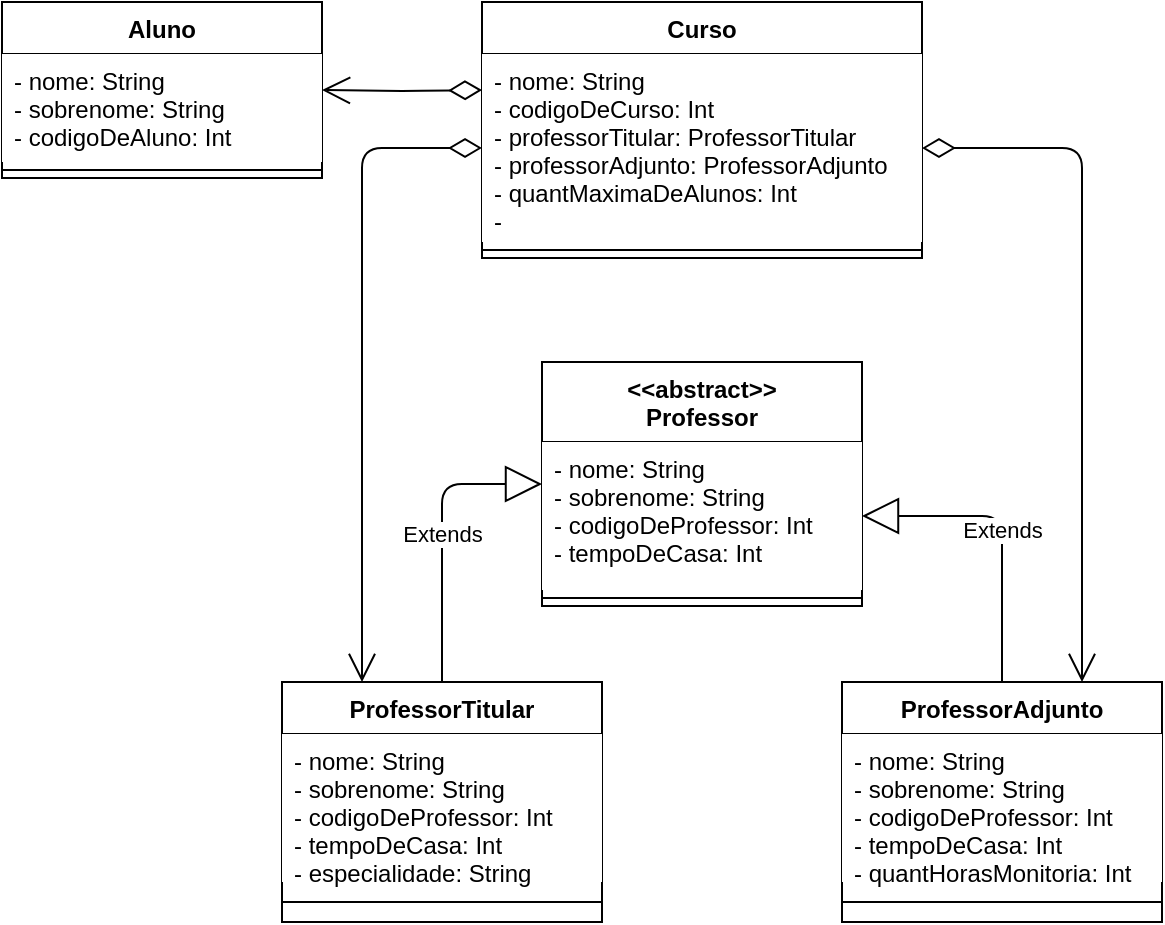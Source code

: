 <mxfile version="13.7.5" type="device"><diagram id="C5RBs43oDa-KdzZeNtuy" name="Page-1"><mxGraphModel dx="844" dy="492" grid="1" gridSize="10" guides="0" tooltips="1" connect="1" arrows="1" fold="1" page="1" pageScale="1" pageWidth="827" pageHeight="1169" math="0" shadow="0"><root><mxCell id="WIyWlLk6GJQsqaUBKTNV-0"/><mxCell id="WIyWlLk6GJQsqaUBKTNV-1" parent="WIyWlLk6GJQsqaUBKTNV-0"/><mxCell id="2qhh8JdvaFWv3G7_nNXt-10" value="&lt;&lt;abstract&gt;&gt;&#10;Professor" style="swimlane;fontStyle=1;align=center;verticalAlign=top;childLayout=stackLayout;horizontal=1;startSize=40;horizontalStack=0;resizeParent=1;resizeParentMax=0;resizeLast=0;collapsible=1;marginBottom=0;" parent="WIyWlLk6GJQsqaUBKTNV-1" vertex="1"><mxGeometry x="290" y="310" width="160" height="122" as="geometry"/></mxCell><mxCell id="2qhh8JdvaFWv3G7_nNXt-11" value="- nome: String&#10;- sobrenome: String&#10;- codigoDeProfessor: Int&#10;- tempoDeCasa: Int" style="text;strokeColor=none;align=left;verticalAlign=top;spacingLeft=4;spacingRight=4;overflow=hidden;rotatable=0;points=[[0,0.5],[1,0.5]];portConstraint=eastwest;fillColor=#ffffff;" parent="2qhh8JdvaFWv3G7_nNXt-10" vertex="1"><mxGeometry y="40" width="160" height="74" as="geometry"/></mxCell><mxCell id="2qhh8JdvaFWv3G7_nNXt-12" value="" style="line;strokeWidth=1;fillColor=none;align=left;verticalAlign=middle;spacingTop=-1;spacingLeft=3;spacingRight=3;rotatable=0;labelPosition=right;points=[];portConstraint=eastwest;" parent="2qhh8JdvaFWv3G7_nNXt-10" vertex="1"><mxGeometry y="114" width="160" height="8" as="geometry"/></mxCell><mxCell id="6Tx9JxIIro4UoVuHAUKh-15" value="ProfessorTitular" style="swimlane;fontStyle=1;align=center;verticalAlign=top;childLayout=stackLayout;horizontal=1;startSize=26;horizontalStack=0;resizeParent=1;resizeParentMax=0;resizeLast=0;collapsible=1;marginBottom=0;" vertex="1" parent="WIyWlLk6GJQsqaUBKTNV-1"><mxGeometry x="160" y="470" width="160" height="120" as="geometry"/></mxCell><mxCell id="6Tx9JxIIro4UoVuHAUKh-16" value="- nome: String&#10;- sobrenome: String&#10;- codigoDeProfessor: Int&#10;- tempoDeCasa: Int&#10;- especialidade: String" style="text;strokeColor=none;align=left;verticalAlign=top;spacingLeft=4;spacingRight=4;overflow=hidden;rotatable=0;points=[[0,0.5],[1,0.5]];portConstraint=eastwest;fillColor=#ffffff;" vertex="1" parent="6Tx9JxIIro4UoVuHAUKh-15"><mxGeometry y="26" width="160" height="74" as="geometry"/></mxCell><mxCell id="6Tx9JxIIro4UoVuHAUKh-17" value="" style="line;strokeWidth=1;fillColor=none;align=left;verticalAlign=middle;spacingTop=-1;spacingLeft=3;spacingRight=3;rotatable=0;labelPosition=right;points=[];portConstraint=eastwest;" vertex="1" parent="6Tx9JxIIro4UoVuHAUKh-15"><mxGeometry y="100" width="160" height="20" as="geometry"/></mxCell><mxCell id="6Tx9JxIIro4UoVuHAUKh-18" value="ProfessorAdjunto" style="swimlane;fontStyle=1;align=center;verticalAlign=top;childLayout=stackLayout;horizontal=1;startSize=26;horizontalStack=0;resizeParent=1;resizeParentMax=0;resizeLast=0;collapsible=1;marginBottom=0;" vertex="1" parent="WIyWlLk6GJQsqaUBKTNV-1"><mxGeometry x="440" y="470" width="160" height="120" as="geometry"/></mxCell><mxCell id="6Tx9JxIIro4UoVuHAUKh-19" value="- nome: String&#10;- sobrenome: String&#10;- codigoDeProfessor: Int&#10;- tempoDeCasa: Int&#10;- quantHorasMonitoria: Int" style="text;strokeColor=none;align=left;verticalAlign=top;spacingLeft=4;spacingRight=4;overflow=hidden;rotatable=0;points=[[0,0.5],[1,0.5]];portConstraint=eastwest;fillColor=#ffffff;" vertex="1" parent="6Tx9JxIIro4UoVuHAUKh-18"><mxGeometry y="26" width="160" height="74" as="geometry"/></mxCell><mxCell id="6Tx9JxIIro4UoVuHAUKh-20" value="" style="line;strokeWidth=1;fillColor=none;align=left;verticalAlign=middle;spacingTop=-1;spacingLeft=3;spacingRight=3;rotatable=0;labelPosition=right;points=[];portConstraint=eastwest;" vertex="1" parent="6Tx9JxIIro4UoVuHAUKh-18"><mxGeometry y="100" width="160" height="20" as="geometry"/></mxCell><mxCell id="6Tx9JxIIro4UoVuHAUKh-21" value="Extends" style="endArrow=block;endSize=16;endFill=0;html=1;entryX=0;entryY=0.5;entryDx=0;entryDy=0;exitX=0.5;exitY=0;exitDx=0;exitDy=0;" edge="1" parent="WIyWlLk6GJQsqaUBKTNV-1" source="6Tx9JxIIro4UoVuHAUKh-15" target="2qhh8JdvaFWv3G7_nNXt-10"><mxGeometry width="160" relative="1" as="geometry"><mxPoint x="200" y="450" as="sourcePoint"/><mxPoint x="360" y="450" as="targetPoint"/><Array as="points"><mxPoint x="240" y="371"/></Array></mxGeometry></mxCell><mxCell id="6Tx9JxIIro4UoVuHAUKh-22" value="Extends" style="endArrow=block;endSize=16;endFill=0;html=1;entryX=1;entryY=0.5;entryDx=0;entryDy=0;exitX=0.5;exitY=0;exitDx=0;exitDy=0;" edge="1" parent="WIyWlLk6GJQsqaUBKTNV-1" source="6Tx9JxIIro4UoVuHAUKh-18" target="2qhh8JdvaFWv3G7_nNXt-11"><mxGeometry width="160" relative="1" as="geometry"><mxPoint x="480" y="420" as="sourcePoint"/><mxPoint x="640" y="420" as="targetPoint"/><Array as="points"><mxPoint x="520" y="387"/></Array></mxGeometry></mxCell><mxCell id="2qhh8JdvaFWv3G7_nNXt-0" value="Curso" style="swimlane;fontStyle=1;align=center;verticalAlign=top;childLayout=stackLayout;horizontal=1;startSize=26;horizontalStack=0;resizeParent=1;resizeParentMax=0;resizeLast=0;collapsible=1;marginBottom=0;" parent="WIyWlLk6GJQsqaUBKTNV-1" vertex="1"><mxGeometry x="260" y="130" width="220" height="128" as="geometry"/></mxCell><mxCell id="2qhh8JdvaFWv3G7_nNXt-1" value="- nome: String&#10;- codigoDeCurso: Int&#10;- professorTitular: ProfessorTitular&#10;- professorAdjunto: ProfessorAdjunto&#10;- quantMaximaDeAlunos: Int&#10;- &#10;" style="text;strokeColor=none;align=left;verticalAlign=top;spacingLeft=4;spacingRight=4;overflow=hidden;rotatable=0;points=[[0,0.5],[1,0.5]];portConstraint=eastwest;fillColor=#ffffff;" parent="2qhh8JdvaFWv3G7_nNXt-0" vertex="1"><mxGeometry y="26" width="220" height="94" as="geometry"/></mxCell><mxCell id="2qhh8JdvaFWv3G7_nNXt-2" value="" style="line;strokeWidth=1;fillColor=none;align=left;verticalAlign=middle;spacingTop=-1;spacingLeft=3;spacingRight=3;rotatable=0;labelPosition=right;points=[];portConstraint=eastwest;" parent="2qhh8JdvaFWv3G7_nNXt-0" vertex="1"><mxGeometry y="120" width="220" height="8" as="geometry"/></mxCell><mxCell id="6Tx9JxIIro4UoVuHAUKh-23" value="" style="endArrow=open;html=1;endSize=12;startArrow=diamondThin;startSize=14;startFill=0;edgeStyle=orthogonalEdgeStyle;align=left;verticalAlign=bottom;exitX=0;exitY=0.5;exitDx=0;exitDy=0;entryX=0.25;entryY=0;entryDx=0;entryDy=0;" edge="1" parent="WIyWlLk6GJQsqaUBKTNV-1" source="2qhh8JdvaFWv3G7_nNXt-1" target="6Tx9JxIIro4UoVuHAUKh-15"><mxGeometry x="-0.821" y="-34" relative="1" as="geometry"><mxPoint x="80" y="380" as="sourcePoint"/><mxPoint x="240" y="380" as="targetPoint"/><mxPoint as="offset"/></mxGeometry></mxCell><mxCell id="6Tx9JxIIro4UoVuHAUKh-24" value="" style="endArrow=open;html=1;endSize=12;startArrow=diamondThin;startSize=14;startFill=0;edgeStyle=orthogonalEdgeStyle;align=left;verticalAlign=bottom;exitX=1;exitY=0.5;exitDx=0;exitDy=0;entryX=0.75;entryY=0;entryDx=0;entryDy=0;" edge="1" parent="WIyWlLk6GJQsqaUBKTNV-1" source="2qhh8JdvaFWv3G7_nNXt-1" target="6Tx9JxIIro4UoVuHAUKh-18"><mxGeometry x="-0.832" y="34" relative="1" as="geometry"><mxPoint x="510" y="230" as="sourcePoint"/><mxPoint x="670" y="230" as="targetPoint"/><mxPoint as="offset"/></mxGeometry></mxCell><mxCell id="6Tx9JxIIro4UoVuHAUKh-26" value="" style="endArrow=open;html=1;endSize=12;startArrow=diamondThin;startSize=14;startFill=0;edgeStyle=orthogonalEdgeStyle;align=left;verticalAlign=bottom;entryX=1;entryY=0.5;entryDx=0;entryDy=0;" edge="1" parent="WIyWlLk6GJQsqaUBKTNV-1" target="2qhh8JdvaFWv3G7_nNXt-7"><mxGeometry x="-1" y="20" relative="1" as="geometry"><mxPoint x="260" y="174" as="sourcePoint"/><mxPoint x="300" y="80" as="targetPoint"/><mxPoint as="offset"/></mxGeometry></mxCell><mxCell id="2qhh8JdvaFWv3G7_nNXt-7" value="Aluno" style="swimlane;fontStyle=1;align=center;verticalAlign=top;childLayout=stackLayout;horizontal=1;startSize=26;horizontalStack=0;resizeParent=1;resizeParentMax=0;resizeLast=0;collapsible=1;marginBottom=0;" parent="WIyWlLk6GJQsqaUBKTNV-1" vertex="1"><mxGeometry x="20" y="130" width="160" height="88" as="geometry"/></mxCell><mxCell id="2qhh8JdvaFWv3G7_nNXt-8" value="- nome: String&#10;- sobrenome: String&#10;- codigoDeAluno: Int" style="text;strokeColor=none;align=left;verticalAlign=top;spacingLeft=4;spacingRight=4;overflow=hidden;rotatable=0;points=[[0,0.5],[1,0.5]];portConstraint=eastwest;fillColor=#ffffff;" parent="2qhh8JdvaFWv3G7_nNXt-7" vertex="1"><mxGeometry y="26" width="160" height="54" as="geometry"/></mxCell><mxCell id="2qhh8JdvaFWv3G7_nNXt-9" value="" style="line;strokeWidth=1;fillColor=none;align=left;verticalAlign=middle;spacingTop=-1;spacingLeft=3;spacingRight=3;rotatable=0;labelPosition=right;points=[];portConstraint=eastwest;" parent="2qhh8JdvaFWv3G7_nNXt-7" vertex="1"><mxGeometry y="80" width="160" height="8" as="geometry"/></mxCell></root></mxGraphModel></diagram></mxfile>